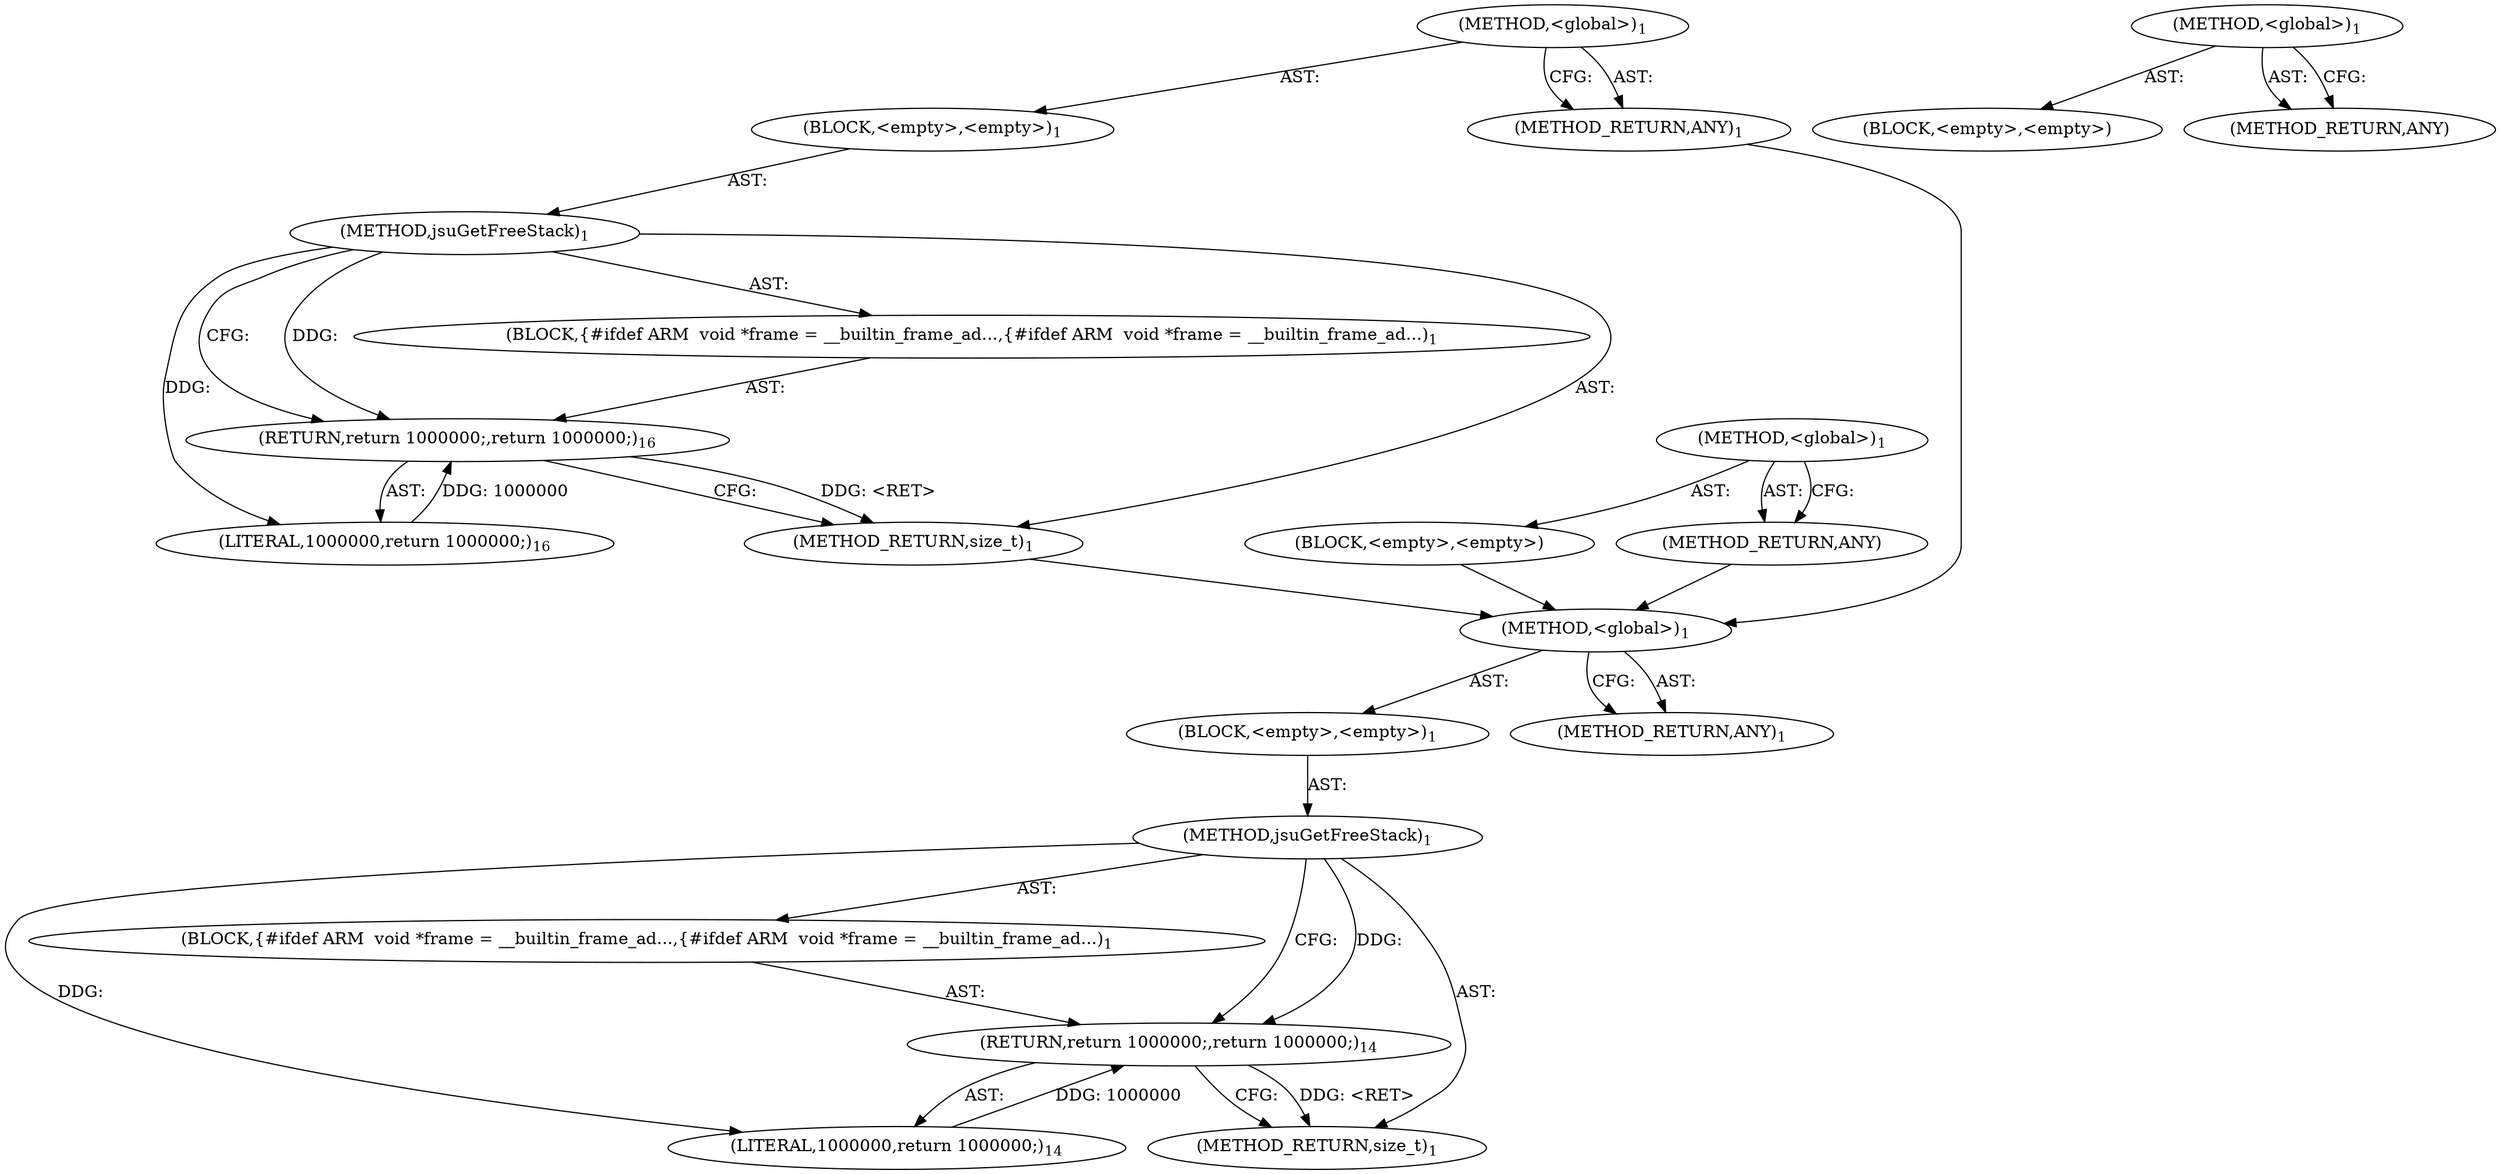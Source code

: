 digraph "&lt;global&gt;" {
vulnerable_6 [label=<(METHOD,&lt;global&gt;)<SUB>1</SUB>>];
vulnerable_7 [label=<(BLOCK,&lt;empty&gt;,&lt;empty&gt;)<SUB>1</SUB>>];
vulnerable_8 [label=<(METHOD,jsuGetFreeStack)<SUB>1</SUB>>];
vulnerable_9 [label=<(BLOCK,{
#ifdef ARM
  void *frame = __builtin_frame_ad...,{
#ifdef ARM
  void *frame = __builtin_frame_ad...)<SUB>1</SUB>>];
vulnerable_10 [label=<(RETURN,return 1000000;,return 1000000;)<SUB>14</SUB>>];
vulnerable_11 [label=<(LITERAL,1000000,return 1000000;)<SUB>14</SUB>>];
vulnerable_12 [label=<(METHOD_RETURN,size_t)<SUB>1</SUB>>];
vulnerable_14 [label=<(METHOD_RETURN,ANY)<SUB>1</SUB>>];
vulnerable_25 [label=<(METHOD,&lt;global&gt;)<SUB>1</SUB>>];
vulnerable_26 [label=<(BLOCK,&lt;empty&gt;,&lt;empty&gt;)>];
vulnerable_27 [label=<(METHOD_RETURN,ANY)>];
fixed_6 [label=<(METHOD,&lt;global&gt;)<SUB>1</SUB>>];
fixed_7 [label=<(BLOCK,&lt;empty&gt;,&lt;empty&gt;)<SUB>1</SUB>>];
fixed_8 [label=<(METHOD,jsuGetFreeStack)<SUB>1</SUB>>];
fixed_9 [label=<(BLOCK,{
#ifdef ARM
  void *frame = __builtin_frame_ad...,{
#ifdef ARM
  void *frame = __builtin_frame_ad...)<SUB>1</SUB>>];
fixed_10 [label=<(RETURN,return 1000000;,return 1000000;)<SUB>16</SUB>>];
fixed_11 [label=<(LITERAL,1000000,return 1000000;)<SUB>16</SUB>>];
fixed_12 [label=<(METHOD_RETURN,size_t)<SUB>1</SUB>>];
fixed_14 [label=<(METHOD_RETURN,ANY)<SUB>1</SUB>>];
fixed_25 [label=<(METHOD,&lt;global&gt;)<SUB>1</SUB>>];
fixed_26 [label=<(BLOCK,&lt;empty&gt;,&lt;empty&gt;)>];
fixed_27 [label=<(METHOD_RETURN,ANY)>];
vulnerable_6 -> vulnerable_7  [key=0, label="AST: "];
vulnerable_6 -> vulnerable_14  [key=0, label="AST: "];
vulnerable_6 -> vulnerable_14  [key=1, label="CFG: "];
vulnerable_7 -> vulnerable_8  [key=0, label="AST: "];
vulnerable_8 -> vulnerable_9  [key=0, label="AST: "];
vulnerable_8 -> vulnerable_12  [key=0, label="AST: "];
vulnerable_8 -> vulnerable_10  [key=0, label="CFG: "];
vulnerable_8 -> vulnerable_10  [key=1, label="DDG: "];
vulnerable_8 -> vulnerable_11  [key=0, label="DDG: "];
vulnerable_9 -> vulnerable_10  [key=0, label="AST: "];
vulnerable_10 -> vulnerable_11  [key=0, label="AST: "];
vulnerable_10 -> vulnerable_12  [key=0, label="CFG: "];
vulnerable_10 -> vulnerable_12  [key=1, label="DDG: &lt;RET&gt;"];
vulnerable_11 -> vulnerable_10  [key=0, label="DDG: 1000000"];
vulnerable_25 -> vulnerable_26  [key=0, label="AST: "];
vulnerable_25 -> vulnerable_27  [key=0, label="AST: "];
vulnerable_25 -> vulnerable_27  [key=1, label="CFG: "];
fixed_6 -> fixed_7  [key=0, label="AST: "];
fixed_6 -> fixed_14  [key=0, label="AST: "];
fixed_6 -> fixed_14  [key=1, label="CFG: "];
fixed_7 -> fixed_8  [key=0, label="AST: "];
fixed_8 -> fixed_9  [key=0, label="AST: "];
fixed_8 -> fixed_12  [key=0, label="AST: "];
fixed_8 -> fixed_10  [key=0, label="CFG: "];
fixed_8 -> fixed_10  [key=1, label="DDG: "];
fixed_8 -> fixed_11  [key=0, label="DDG: "];
fixed_9 -> fixed_10  [key=0, label="AST: "];
fixed_10 -> fixed_11  [key=0, label="AST: "];
fixed_10 -> fixed_12  [key=0, label="CFG: "];
fixed_10 -> fixed_12  [key=1, label="DDG: &lt;RET&gt;"];
fixed_11 -> fixed_10  [key=0, label="DDG: 1000000"];
fixed_12 -> vulnerable_6  [key=0];
fixed_14 -> vulnerable_6  [key=0];
fixed_25 -> fixed_26  [key=0, label="AST: "];
fixed_25 -> fixed_27  [key=0, label="AST: "];
fixed_25 -> fixed_27  [key=1, label="CFG: "];
fixed_26 -> vulnerable_6  [key=0];
fixed_27 -> vulnerable_6  [key=0];
}
